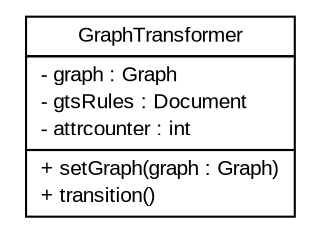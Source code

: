 #!/usr/local/bin/dot
#
# Class diagram 
# Generated by UMLGraph version 5.2 (http://www.umlgraph.org/)
#

digraph G {
	edge [fontname="arial",fontsize=10,labelfontname="arial",labelfontsize=10];
	node [fontname="arial",fontsize=10,shape=plaintext];
	nodesep=0.25;
	ranksep=0.5;
	// model.graphTransformer.GraphTransformer
	c1415 [label=<<table title="model.graphTransformer.GraphTransformer" border="0" cellborder="1" cellspacing="0" cellpadding="2" port="p" href="./GraphTransformer.html">
		<tr><td><table border="0" cellspacing="0" cellpadding="1">
<tr><td align="center" balign="center"> GraphTransformer </td></tr>
		</table></td></tr>
		<tr><td><table border="0" cellspacing="0" cellpadding="1">
<tr><td align="left" balign="left"> - graph : Graph </td></tr>
<tr><td align="left" balign="left"> - gtsRules : Document </td></tr>
<tr><td align="left" balign="left"> - attrcounter : int </td></tr>
		</table></td></tr>
		<tr><td><table border="0" cellspacing="0" cellpadding="1">
<tr><td align="left" balign="left"> + setGraph(graph : Graph) </td></tr>
<tr><td align="left" balign="left"> + transition() </td></tr>
		</table></td></tr>
		</table>>, fontname="arial", fontcolor="black", fontsize=10.0];
}

